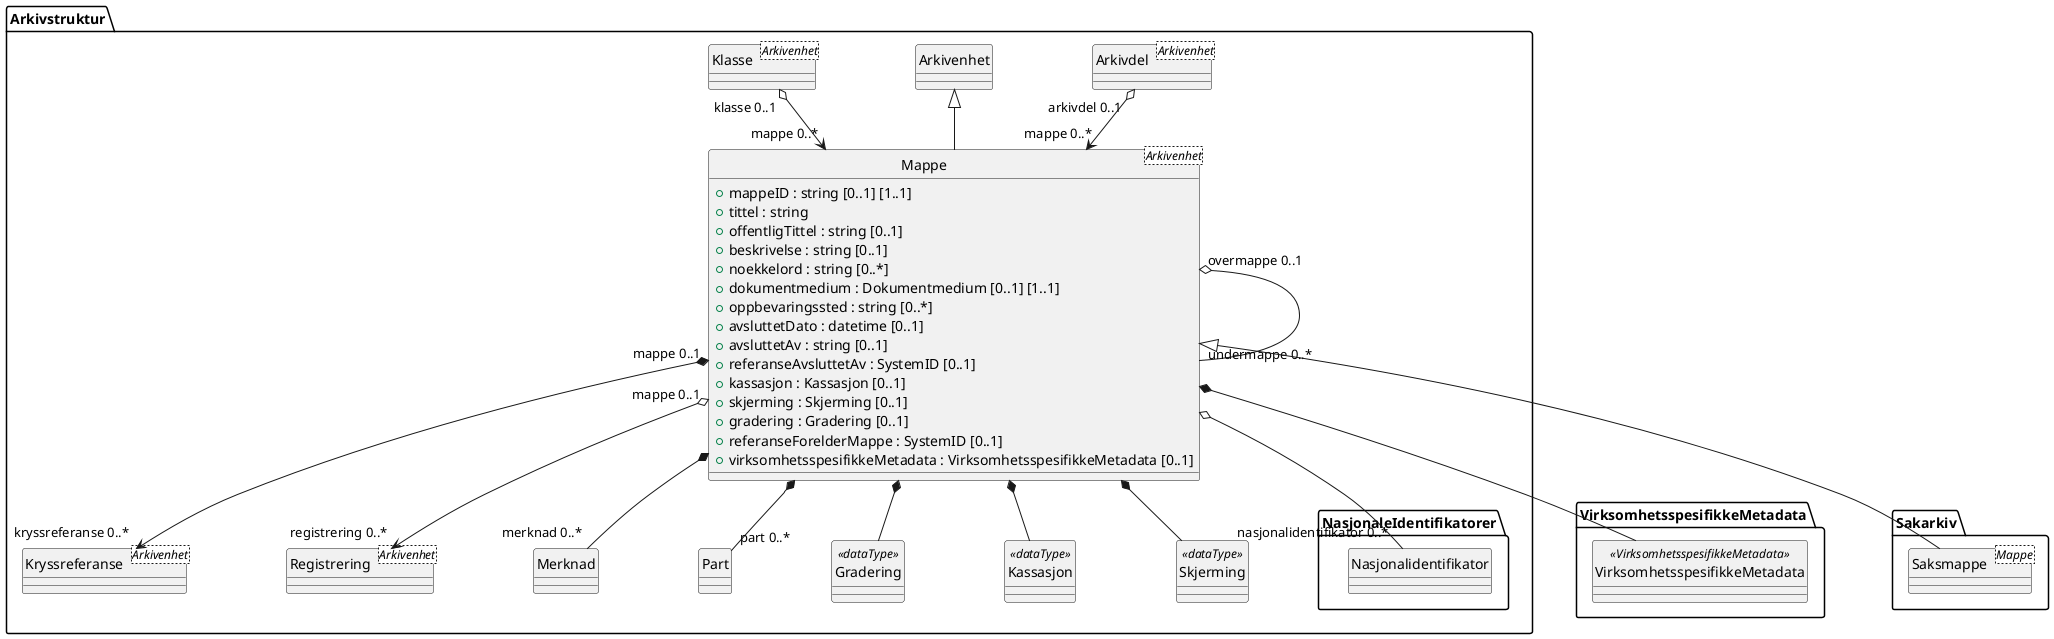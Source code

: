 @startuml
skinparam nodesep 100
hide circle
class Arkivstruktur.Mappe <Arkivenhet> {
  +mappeID : string [0..1] [1..1]
  +tittel : string
  +offentligTittel : string [0..1]
  +beskrivelse : string [0..1]
  +noekkelord : string [0..*]
  +dokumentmedium : Dokumentmedium [0..1] [1..1]
  +oppbevaringssted : string [0..*]
  +avsluttetDato : datetime [0..1]
  +avsluttetAv : string [0..1]
  +referanseAvsluttetAv : SystemID [0..1]
  +kassasjon : Kassasjon [0..1]
  +skjerming : Skjerming [0..1]
  +gradering : Gradering [0..1]
  +referanseForelderMappe : SystemID [0..1]
  +virksomhetsspesifikkeMetadata : VirksomhetsspesifikkeMetadata [0..1]
}
class Arkivstruktur.Arkivdel <Arkivenhet> {
}
Arkivstruktur.Arkivdel "arkivdel 0..1" o--> "mappe 0..*" Arkivstruktur.Mappe
class Arkivstruktur.Arkivenhet {
}
Arkivstruktur.Arkivenhet <|-- Arkivstruktur.Mappe
class Arkivstruktur.Klasse <Arkivenhet> {
}
Arkivstruktur.Klasse "klasse 0..1" o--> "mappe 0..*" Arkivstruktur.Mappe
class Arkivstruktur.Kryssreferanse <Arkivenhet> {
}
Arkivstruktur.Mappe "mappe 0..1" *--> "kryssreferanse 0..*" Arkivstruktur.Kryssreferanse
class Arkivstruktur.Registrering <Arkivenhet> {
}
Arkivstruktur.Mappe "mappe 0..1" o--> "registrering 0..*" Arkivstruktur.Registrering
Arkivstruktur.Mappe "overmappe 0..1" o-- "undermappe 0..*" Arkivstruktur.Mappe
class Arkivstruktur.Merknad {
}
Arkivstruktur.Mappe *-- "merknad 0..*" Arkivstruktur.Merknad
class Arkivstruktur.Part {
}
Arkivstruktur.Mappe *-- "part 0..*" Arkivstruktur.Part
class Arkivstruktur.Gradering <<dataType>> {
}
Arkivstruktur.Mappe *-- Arkivstruktur.Gradering
class Arkivstruktur.Kassasjon <<dataType>> {
}
Arkivstruktur.Mappe *-- Arkivstruktur.Kassasjon
class Arkivstruktur.Skjerming <<dataType>> {
}
Arkivstruktur.Mappe *-- Arkivstruktur.Skjerming
class VirksomhetsspesifikkeMetadata.VirksomhetsspesifikkeMetadata <<VirksomhetsspesifikkeMetadata>> {
}
Arkivstruktur.Mappe *-- VirksomhetsspesifikkeMetadata.VirksomhetsspesifikkeMetadata
class Sakarkiv.Saksmappe <Mappe> {
}
Arkivstruktur.Mappe <|-- Sakarkiv.Saksmappe
class Arkivstruktur.NasjonaleIdentifikatorer.Nasjonalidentifikator {
}
Arkivstruktur.Mappe o-- "nasjonalidentifikator 0..*" Arkivstruktur.NasjonaleIdentifikatorer.Nasjonalidentifikator
@enduml
